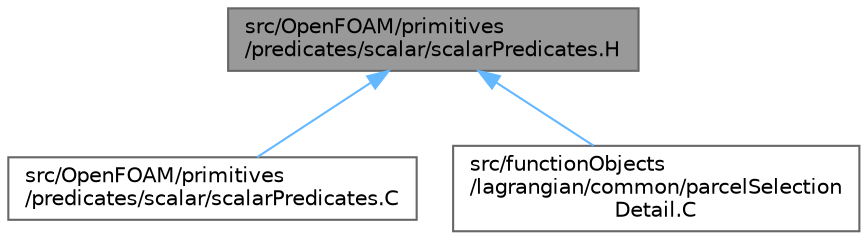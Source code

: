 digraph "src/OpenFOAM/primitives/predicates/scalar/scalarPredicates.H"
{
 // LATEX_PDF_SIZE
  bgcolor="transparent";
  edge [fontname=Helvetica,fontsize=10,labelfontname=Helvetica,labelfontsize=10];
  node [fontname=Helvetica,fontsize=10,shape=box,height=0.2,width=0.4];
  Node1 [id="Node000001",label="src/OpenFOAM/primitives\l/predicates/scalar/scalarPredicates.H",height=0.2,width=0.4,color="gray40", fillcolor="grey60", style="filled", fontcolor="black",tooltip=" "];
  Node1 -> Node2 [id="edge1_Node000001_Node000002",dir="back",color="steelblue1",style="solid",tooltip=" "];
  Node2 [id="Node000002",label="src/OpenFOAM/primitives\l/predicates/scalar/scalarPredicates.C",height=0.2,width=0.4,color="grey40", fillcolor="white", style="filled",URL="$scalarPredicates_8C.html",tooltip=" "];
  Node1 -> Node3 [id="edge2_Node000001_Node000003",dir="back",color="steelblue1",style="solid",tooltip=" "];
  Node3 [id="Node000003",label="src/functionObjects\l/lagrangian/common/parcelSelection\lDetail.C",height=0.2,width=0.4,color="grey40", fillcolor="white", style="filled",URL="$parcelSelectionDetail_8C.html",tooltip=" "];
}
